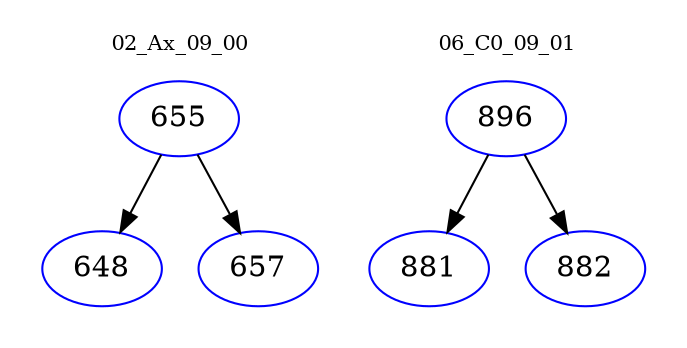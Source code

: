 digraph{
subgraph cluster_0 {
color = white
label = "02_Ax_09_00";
fontsize=10;
T0_655 [label="655", color="blue"]
T0_655 -> T0_648 [color="black"]
T0_648 [label="648", color="blue"]
T0_655 -> T0_657 [color="black"]
T0_657 [label="657", color="blue"]
}
subgraph cluster_1 {
color = white
label = "06_C0_09_01";
fontsize=10;
T1_896 [label="896", color="blue"]
T1_896 -> T1_881 [color="black"]
T1_881 [label="881", color="blue"]
T1_896 -> T1_882 [color="black"]
T1_882 [label="882", color="blue"]
}
}
